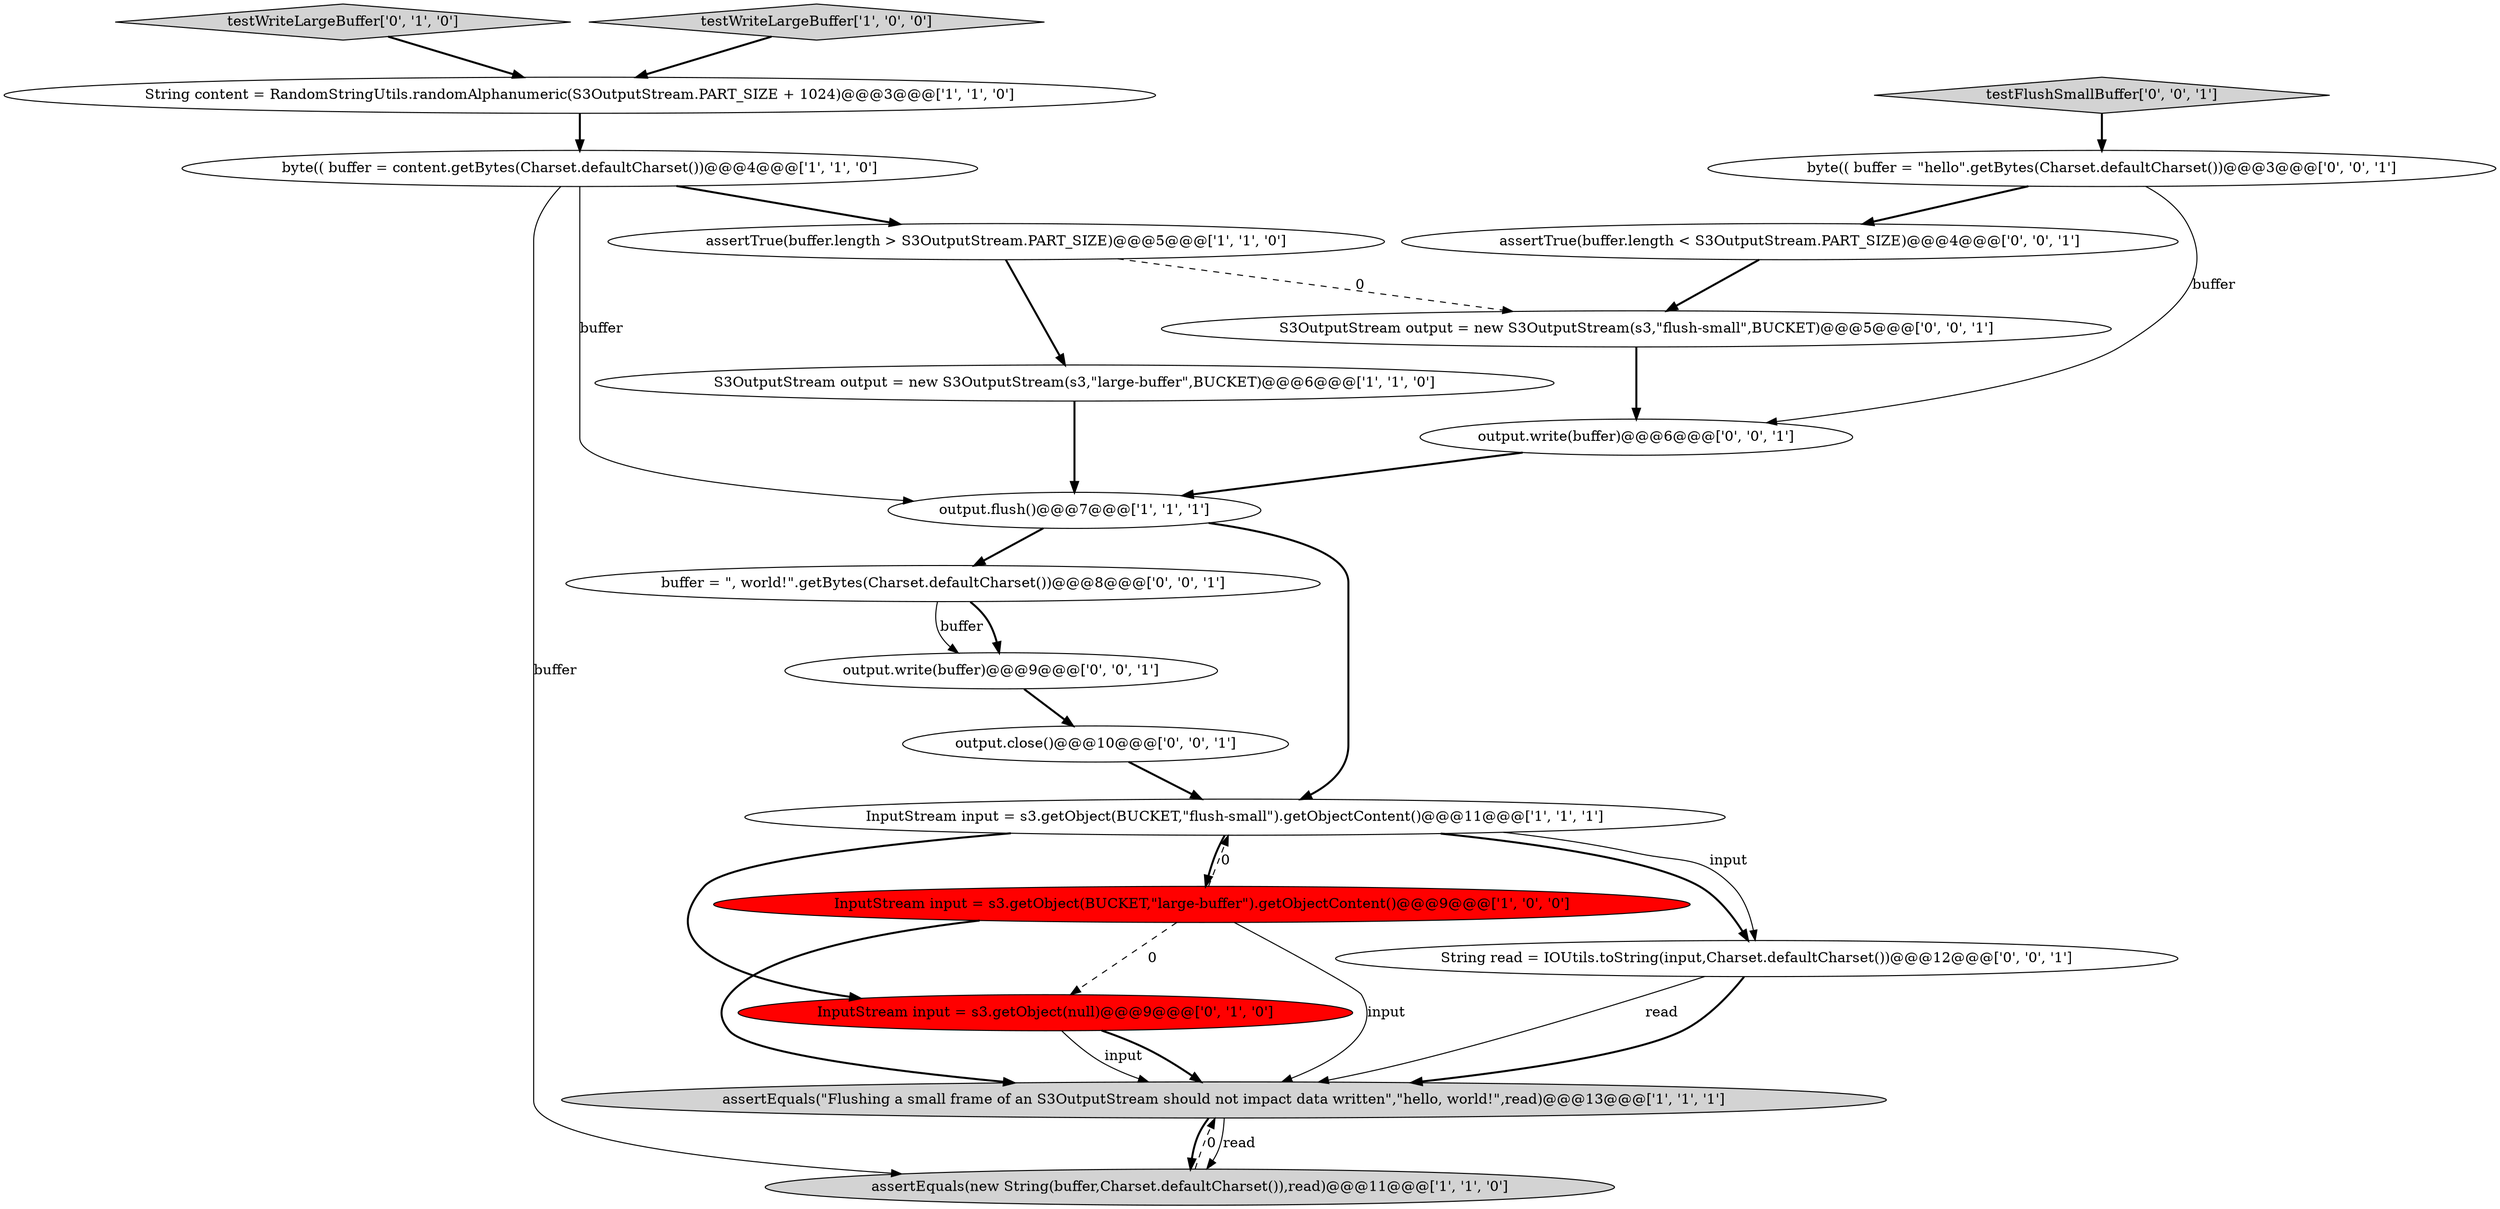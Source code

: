 digraph {
19 [style = filled, label = "S3OutputStream output = new S3OutputStream(s3,\"flush-small\",BUCKET)@@@5@@@['0', '0', '1']", fillcolor = white, shape = ellipse image = "AAA0AAABBB3BBB"];
6 [style = filled, label = "assertEquals(\"Flushing a small frame of an S3OutputStream should not impact data written\",\"hello, world!\",read)@@@13@@@['1', '1', '1']", fillcolor = lightgray, shape = ellipse image = "AAA0AAABBB1BBB"];
14 [style = filled, label = "output.write(buffer)@@@6@@@['0', '0', '1']", fillcolor = white, shape = ellipse image = "AAA0AAABBB3BBB"];
3 [style = filled, label = "String content = RandomStringUtils.randomAlphanumeric(S3OutputStream.PART_SIZE + 1024)@@@3@@@['1', '1', '0']", fillcolor = white, shape = ellipse image = "AAA0AAABBB1BBB"];
17 [style = filled, label = "output.write(buffer)@@@9@@@['0', '0', '1']", fillcolor = white, shape = ellipse image = "AAA0AAABBB3BBB"];
11 [style = filled, label = "testWriteLargeBuffer['0', '1', '0']", fillcolor = lightgray, shape = diamond image = "AAA0AAABBB2BBB"];
16 [style = filled, label = "testFlushSmallBuffer['0', '0', '1']", fillcolor = lightgray, shape = diamond image = "AAA0AAABBB3BBB"];
13 [style = filled, label = "String read = IOUtils.toString(input,Charset.defaultCharset())@@@12@@@['0', '0', '1']", fillcolor = white, shape = ellipse image = "AAA0AAABBB3BBB"];
7 [style = filled, label = "assertEquals(new String(buffer,Charset.defaultCharset()),read)@@@11@@@['1', '1', '0']", fillcolor = lightgray, shape = ellipse image = "AAA0AAABBB1BBB"];
12 [style = filled, label = "assertTrue(buffer.length < S3OutputStream.PART_SIZE)@@@4@@@['0', '0', '1']", fillcolor = white, shape = ellipse image = "AAA0AAABBB3BBB"];
0 [style = filled, label = "InputStream input = s3.getObject(BUCKET,\"flush-small\").getObjectContent()@@@11@@@['1', '1', '1']", fillcolor = white, shape = ellipse image = "AAA0AAABBB1BBB"];
2 [style = filled, label = "S3OutputStream output = new S3OutputStream(s3,\"large-buffer\",BUCKET)@@@6@@@['1', '1', '0']", fillcolor = white, shape = ellipse image = "AAA0AAABBB1BBB"];
8 [style = filled, label = "InputStream input = s3.getObject(BUCKET,\"large-buffer\").getObjectContent()@@@9@@@['1', '0', '0']", fillcolor = red, shape = ellipse image = "AAA1AAABBB1BBB"];
10 [style = filled, label = "InputStream input = s3.getObject(null)@@@9@@@['0', '1', '0']", fillcolor = red, shape = ellipse image = "AAA1AAABBB2BBB"];
15 [style = filled, label = "output.close()@@@10@@@['0', '0', '1']", fillcolor = white, shape = ellipse image = "AAA0AAABBB3BBB"];
9 [style = filled, label = "output.flush()@@@7@@@['1', '1', '1']", fillcolor = white, shape = ellipse image = "AAA0AAABBB1BBB"];
4 [style = filled, label = "assertTrue(buffer.length > S3OutputStream.PART_SIZE)@@@5@@@['1', '1', '0']", fillcolor = white, shape = ellipse image = "AAA0AAABBB1BBB"];
18 [style = filled, label = "buffer = \", world!\".getBytes(Charset.defaultCharset())@@@8@@@['0', '0', '1']", fillcolor = white, shape = ellipse image = "AAA0AAABBB3BBB"];
1 [style = filled, label = "byte(( buffer = content.getBytes(Charset.defaultCharset())@@@4@@@['1', '1', '0']", fillcolor = white, shape = ellipse image = "AAA0AAABBB1BBB"];
20 [style = filled, label = "byte(( buffer = \"hello\".getBytes(Charset.defaultCharset())@@@3@@@['0', '0', '1']", fillcolor = white, shape = ellipse image = "AAA0AAABBB3BBB"];
5 [style = filled, label = "testWriteLargeBuffer['1', '0', '0']", fillcolor = lightgray, shape = diamond image = "AAA0AAABBB1BBB"];
5->3 [style = bold, label=""];
1->4 [style = bold, label=""];
8->10 [style = dashed, label="0"];
9->0 [style = bold, label=""];
0->13 [style = bold, label=""];
3->1 [style = bold, label=""];
8->6 [style = solid, label="input"];
18->17 [style = bold, label=""];
8->6 [style = bold, label=""];
4->2 [style = bold, label=""];
2->9 [style = bold, label=""];
8->0 [style = dashed, label="0"];
10->6 [style = bold, label=""];
6->7 [style = solid, label="read"];
10->6 [style = solid, label="input"];
7->6 [style = dashed, label="0"];
13->6 [style = solid, label="read"];
0->10 [style = bold, label=""];
9->18 [style = bold, label=""];
19->14 [style = bold, label=""];
1->9 [style = solid, label="buffer"];
11->3 [style = bold, label=""];
15->0 [style = bold, label=""];
1->7 [style = solid, label="buffer"];
20->12 [style = bold, label=""];
0->8 [style = bold, label=""];
17->15 [style = bold, label=""];
4->19 [style = dashed, label="0"];
14->9 [style = bold, label=""];
13->6 [style = bold, label=""];
6->7 [style = bold, label=""];
12->19 [style = bold, label=""];
16->20 [style = bold, label=""];
0->13 [style = solid, label="input"];
18->17 [style = solid, label="buffer"];
20->14 [style = solid, label="buffer"];
}
